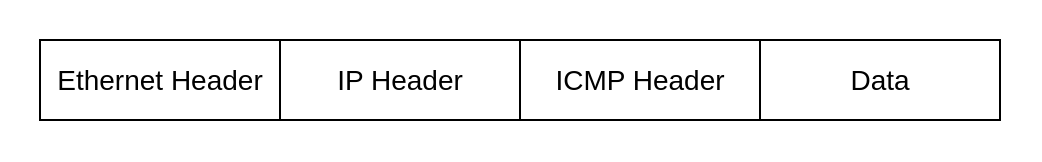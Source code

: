 <mxfile>
    <diagram id="qw1yu1pB_jGQgWbwYvyS" name="Page-1">
        <mxGraphModel dx="993" dy="731" grid="1" gridSize="10" guides="1" tooltips="1" connect="1" arrows="1" fold="1" page="1" pageScale="1" pageWidth="827" pageHeight="1169" background="#ffffff" math="0" shadow="0">
            <root>
                <mxCell id="0"/>
                <mxCell id="1" parent="0"/>
                <mxCell id="2" value="" style="rounded=0;whiteSpace=wrap;html=1;fontSize=14;fillColor=#FFFFFF;strokeColor=none;" vertex="1" parent="1">
                    <mxGeometry x="100" y="180" width="520" height="80" as="geometry"/>
                </mxCell>
                <mxCell id="3" value="&lt;font style=&quot;font-size: 14px&quot; color=&quot;#000000&quot;&gt;Ethernet Header&lt;/font&gt;" style="rounded=0;whiteSpace=wrap;html=1;strokeColor=#000000;fillColor=none;" vertex="1" parent="1">
                    <mxGeometry x="120" y="200" width="120" height="40" as="geometry"/>
                </mxCell>
                <mxCell id="4" value="&lt;font color=&quot;#000000&quot;&gt;IP Header&lt;/font&gt;" style="rounded=0;whiteSpace=wrap;html=1;fontSize=14;strokeColor=#000000;fillColor=none;" vertex="1" parent="1">
                    <mxGeometry x="240" y="200" width="120" height="40" as="geometry"/>
                </mxCell>
                <mxCell id="5" value="&lt;font color=&quot;#000000&quot;&gt;ICMP Header&lt;/font&gt;" style="rounded=0;whiteSpace=wrap;html=1;fontSize=14;strokeColor=#000000;fillColor=none;" vertex="1" parent="1">
                    <mxGeometry x="360" y="200" width="120" height="40" as="geometry"/>
                </mxCell>
                <mxCell id="6" value="&lt;font style=&quot;font-size: 14px&quot; color=&quot;#000000&quot;&gt;Data&lt;/font&gt;" style="rounded=0;whiteSpace=wrap;html=1;strokeColor=#000000;fillColor=none;" vertex="1" parent="1">
                    <mxGeometry x="480" y="200" width="120" height="40" as="geometry"/>
                </mxCell>
            </root>
        </mxGraphModel>
    </diagram>
</mxfile>